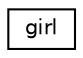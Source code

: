 digraph "Graphical Class Hierarchy"
{
  edge [fontname="Helvetica",fontsize="10",labelfontname="Helvetica",labelfontsize="10"];
  node [fontname="Helvetica",fontsize="10",shape=record];
  rankdir="LR";
  Node1 [label="girl",height=0.2,width=0.4,color="black", fillcolor="white", style="filled",URL="$classgirl.html",tooltip="class girl "];
}
